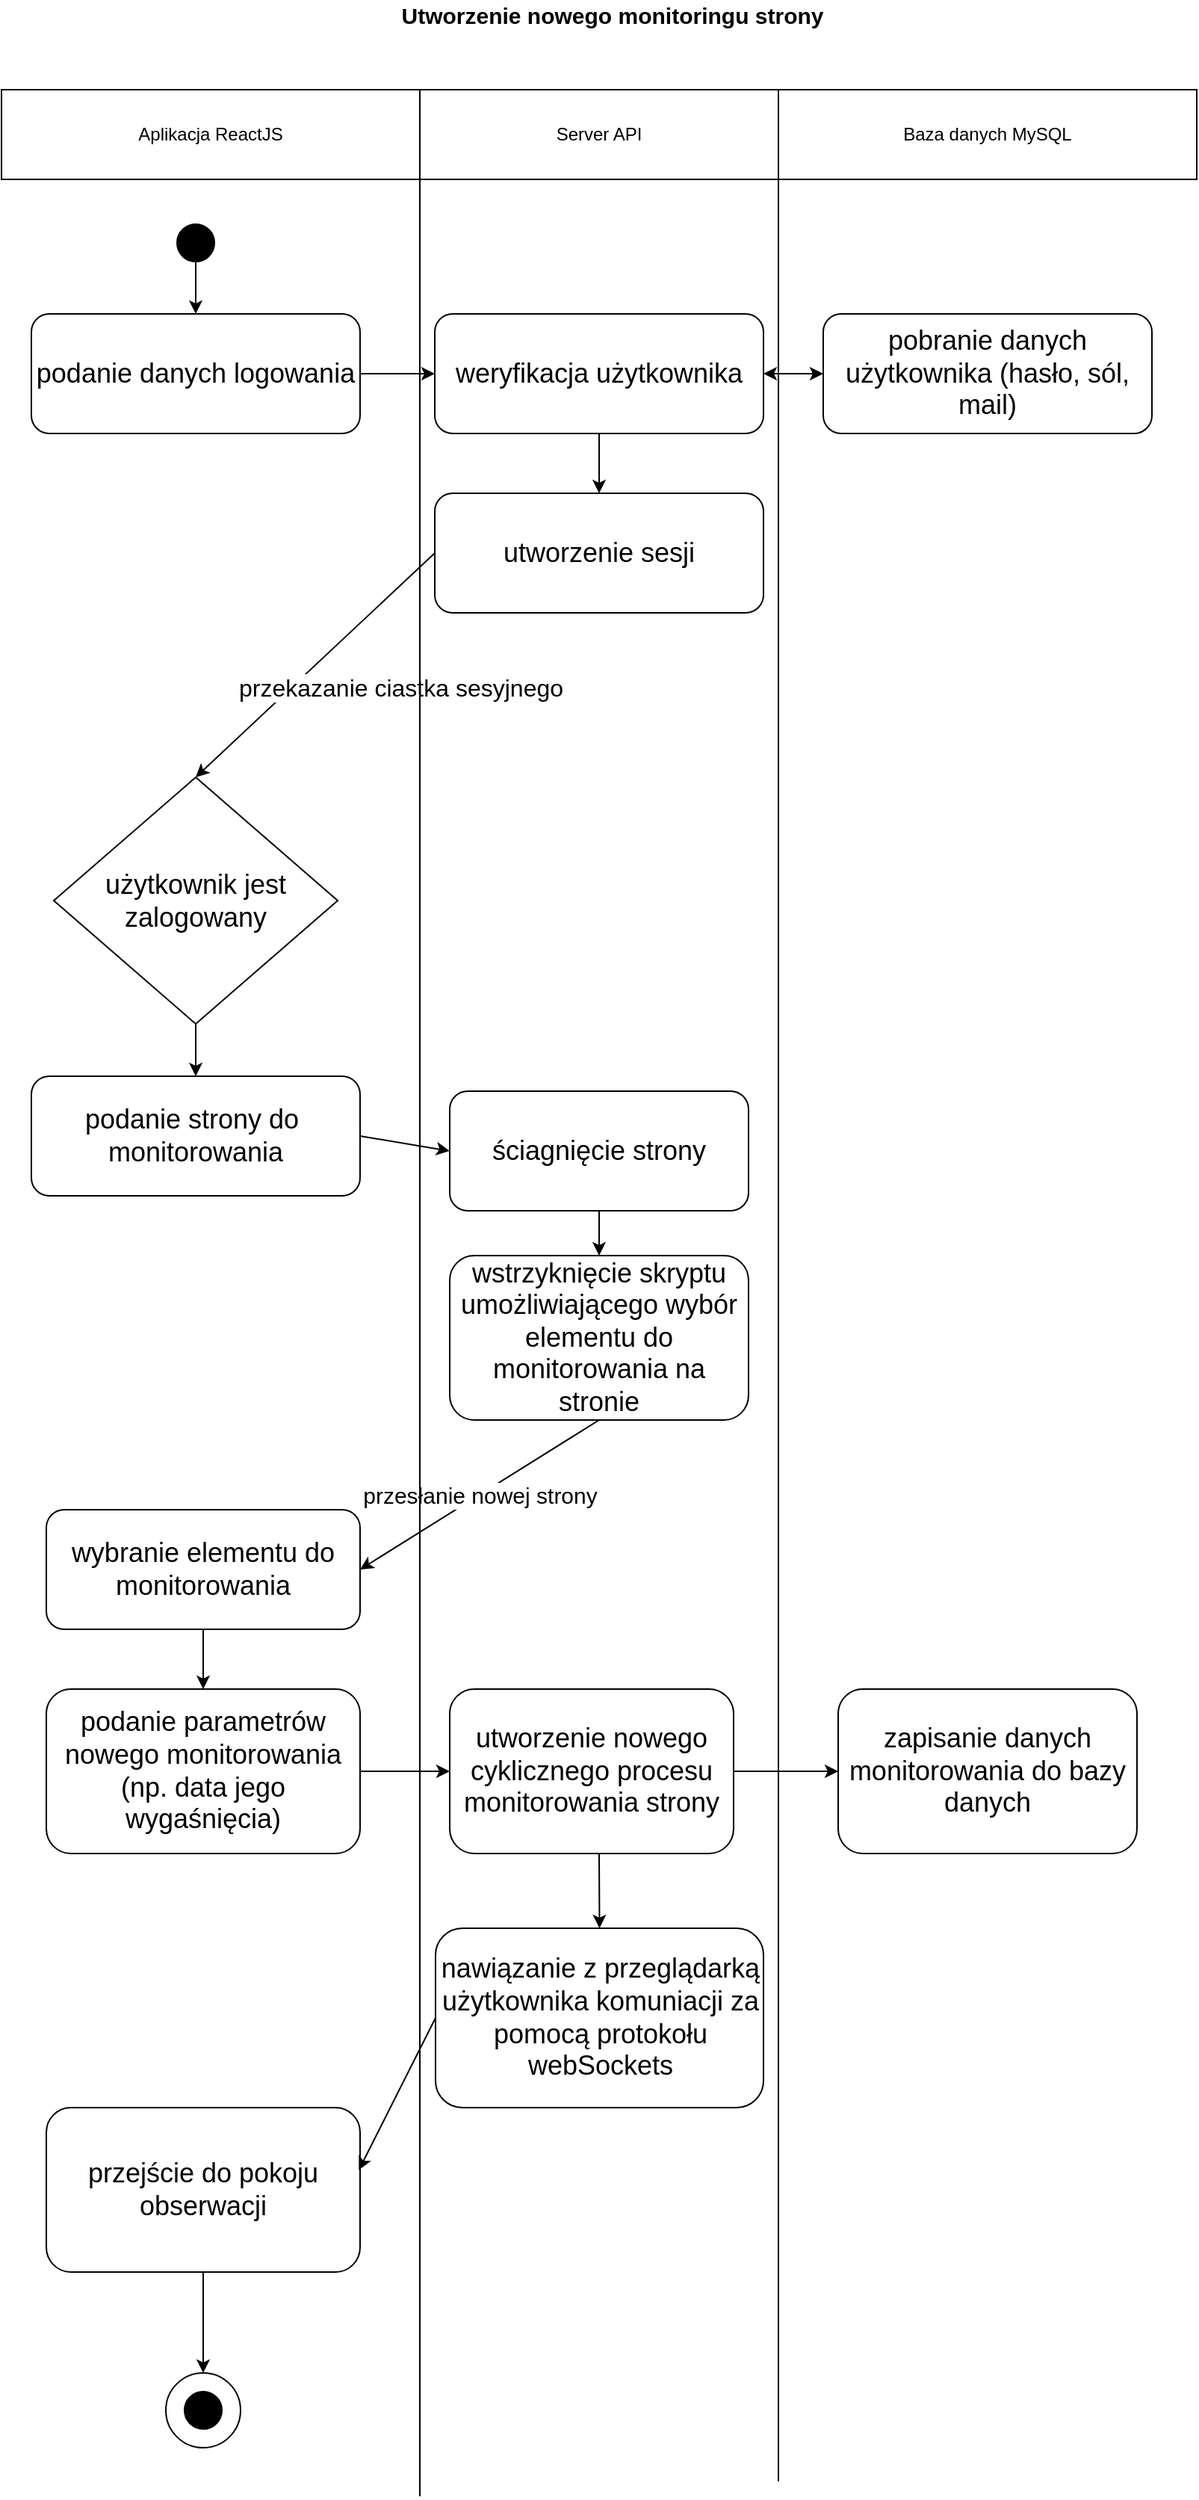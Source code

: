<mxfile version="13.9.7" type="device"><diagram id="prtHgNgQTEPvFCAcTncT" name="Page-1"><mxGraphModel dx="1447" dy="803" grid="1" gridSize="10" guides="1" tooltips="1" connect="1" arrows="1" fold="1" page="1" pageScale="1" pageWidth="827" pageHeight="1169" math="0" shadow="0"><root><mxCell id="0"/><mxCell id="1" parent="0"/><mxCell id="VB8yxAm5zlvKcu1gnmQt-4" value="Aplikacja ReactJS" style="rounded=0;whiteSpace=wrap;html=1;fillColor=none;" vertex="1" parent="1"><mxGeometry x="20" y="60" width="280" height="60" as="geometry"/></mxCell><mxCell id="VB8yxAm5zlvKcu1gnmQt-6" value="Server API" style="rounded=0;whiteSpace=wrap;html=1;fillColor=none;" vertex="1" parent="1"><mxGeometry x="300" y="60" width="240" height="60" as="geometry"/></mxCell><mxCell id="VB8yxAm5zlvKcu1gnmQt-7" value="Baza danych MySQL" style="rounded=0;whiteSpace=wrap;html=1;fillColor=none;" vertex="1" parent="1"><mxGeometry x="540" y="60" width="280" height="60" as="geometry"/></mxCell><mxCell id="VB8yxAm5zlvKcu1gnmQt-9" value="&lt;font style=&quot;font-size: 18px&quot;&gt;podanie strony do&amp;nbsp; &amp;nbsp;monitorowania&amp;nbsp;&lt;/font&gt;" style="rounded=1;whiteSpace=wrap;html=1;fillColor=none;" vertex="1" parent="1"><mxGeometry x="40" y="720" width="220" height="80" as="geometry"/></mxCell><mxCell id="VB8yxAm5zlvKcu1gnmQt-10" value="&lt;font style=&quot;font-size: 18px&quot;&gt;ściagnięcie strony&lt;/font&gt;" style="rounded=1;whiteSpace=wrap;html=1;fillColor=none;" vertex="1" parent="1"><mxGeometry x="320" y="730" width="200" height="80" as="geometry"/></mxCell><mxCell id="VB8yxAm5zlvKcu1gnmQt-11" value="&lt;font style=&quot;font-size: 18px&quot;&gt;wybranie elementu do monitorowania&lt;/font&gt;" style="rounded=1;whiteSpace=wrap;html=1;fillColor=none;" vertex="1" parent="1"><mxGeometry x="50" y="1010" width="210" height="80" as="geometry"/></mxCell><mxCell id="VB8yxAm5zlvKcu1gnmQt-12" value="&lt;font style=&quot;font-size: 18px&quot;&gt;wstrzyknięcie skryptu umożliwiającego wybór elementu do monitorowania na stronie&lt;/font&gt;" style="rounded=1;whiteSpace=wrap;html=1;fillColor=none;" vertex="1" parent="1"><mxGeometry x="320" y="840" width="200" height="110" as="geometry"/></mxCell><mxCell id="VB8yxAm5zlvKcu1gnmQt-17" value="&lt;font style=&quot;font-size: 15px&quot;&gt;przesłanie nowej strony&lt;/font&gt;" style="endArrow=classic;html=1;entryX=1;entryY=0.5;entryDx=0;entryDy=0;exitX=0.5;exitY=1;exitDx=0;exitDy=0;" edge="1" parent="1" source="VB8yxAm5zlvKcu1gnmQt-12" target="VB8yxAm5zlvKcu1gnmQt-11"><mxGeometry width="50" height="50" relative="1" as="geometry"><mxPoint x="310" y="1020" as="sourcePoint"/><mxPoint x="515" y="1225" as="targetPoint"/></mxGeometry></mxCell><mxCell id="VB8yxAm5zlvKcu1gnmQt-18" value="&lt;b&gt;&lt;font style=&quot;font-size: 15px&quot;&gt;Utworzenie nowego monitoringu strony&lt;/font&gt;&lt;/b&gt;" style="text;html=1;strokeColor=none;fillColor=none;align=center;verticalAlign=middle;whiteSpace=wrap;rounded=0;" vertex="1" parent="1"><mxGeometry x="266" width="326" height="20" as="geometry"/></mxCell><mxCell id="VB8yxAm5zlvKcu1gnmQt-27" value="" style="ellipse;whiteSpace=wrap;html=1;fillColor=#000000;" vertex="1" parent="1"><mxGeometry x="137.5" y="150" width="25" height="25" as="geometry"/></mxCell><mxCell id="VB8yxAm5zlvKcu1gnmQt-29" value="" style="endArrow=classic;html=1;entryX=0.5;entryY=0;entryDx=0;entryDy=0;exitX=0.5;exitY=1;exitDx=0;exitDy=0;" edge="1" parent="1" source="VB8yxAm5zlvKcu1gnmQt-27" target="VB8yxAm5zlvKcu1gnmQt-40"><mxGeometry width="50" height="50" relative="1" as="geometry"><mxPoint x="188" y="368" as="sourcePoint"/><mxPoint x="-230" y="480" as="targetPoint"/></mxGeometry></mxCell><mxCell id="VB8yxAm5zlvKcu1gnmQt-30" value="" style="endArrow=classic;html=1;exitX=1;exitY=0.5;exitDx=0;exitDy=0;entryX=0;entryY=0.5;entryDx=0;entryDy=0;" edge="1" parent="1" source="VB8yxAm5zlvKcu1gnmQt-9" target="VB8yxAm5zlvKcu1gnmQt-10"><mxGeometry width="50" height="50" relative="1" as="geometry"><mxPoint x="340" y="729.71" as="sourcePoint"/><mxPoint x="316" y="769.71" as="targetPoint"/></mxGeometry></mxCell><mxCell id="VB8yxAm5zlvKcu1gnmQt-32" value="" style="endArrow=classic;html=1;exitX=0.5;exitY=1;exitDx=0;exitDy=0;entryX=0.5;entryY=0;entryDx=0;entryDy=0;" edge="1" parent="1" source="VB8yxAm5zlvKcu1gnmQt-11" target="VB8yxAm5zlvKcu1gnmQt-34"><mxGeometry width="50" height="50" relative="1" as="geometry"><mxPoint x="95" y="1385" as="sourcePoint"/><mxPoint x="93" y="1415" as="targetPoint"/></mxGeometry></mxCell><mxCell id="VB8yxAm5zlvKcu1gnmQt-34" value="&lt;font style=&quot;font-size: 18px&quot;&gt;podanie parametrów nowego monitorowania (np. data jego wygaśnięcia)&lt;/font&gt;" style="rounded=1;whiteSpace=wrap;html=1;fillColor=none;" vertex="1" parent="1"><mxGeometry x="50" y="1130" width="210" height="110" as="geometry"/></mxCell><mxCell id="VB8yxAm5zlvKcu1gnmQt-35" value="" style="endArrow=classic;html=1;exitX=1;exitY=0.5;exitDx=0;exitDy=0;entryX=0;entryY=0.5;entryDx=0;entryDy=0;" edge="1" parent="1" source="VB8yxAm5zlvKcu1gnmQt-34" target="VB8yxAm5zlvKcu1gnmQt-36"><mxGeometry width="50" height="50" relative="1" as="geometry"><mxPoint x="215" y="1454.29" as="sourcePoint"/><mxPoint x="355" y="1454.29" as="targetPoint"/></mxGeometry></mxCell><mxCell id="VB8yxAm5zlvKcu1gnmQt-36" value="&lt;font style=&quot;font-size: 18px&quot;&gt;utworzenie nowego cyklicznego procesu monitorowania strony&lt;/font&gt;" style="rounded=1;whiteSpace=wrap;html=1;fillColor=none;" vertex="1" parent="1"><mxGeometry x="320" y="1130" width="190" height="110" as="geometry"/></mxCell><mxCell id="VB8yxAm5zlvKcu1gnmQt-38" value="&lt;font style=&quot;font-size: 18px&quot;&gt;zapisanie danych monitorowania do bazy danych&lt;/font&gt;" style="rounded=1;whiteSpace=wrap;html=1;fillColor=none;" vertex="1" parent="1"><mxGeometry x="580" y="1130" width="200" height="110" as="geometry"/></mxCell><mxCell id="VB8yxAm5zlvKcu1gnmQt-40" value="&lt;font style=&quot;font-size: 18px&quot;&gt;podanie danych logowania&lt;/font&gt;" style="rounded=1;whiteSpace=wrap;html=1;fillColor=none;" vertex="1" parent="1"><mxGeometry x="40" y="210" width="220" height="80" as="geometry"/></mxCell><mxCell id="VB8yxAm5zlvKcu1gnmQt-41" value="" style="endArrow=classic;html=1;exitX=1;exitY=0.5;exitDx=0;exitDy=0;entryX=0;entryY=0.5;entryDx=0;entryDy=0;" edge="1" parent="1" source="VB8yxAm5zlvKcu1gnmQt-40" target="VB8yxAm5zlvKcu1gnmQt-43"><mxGeometry width="50" height="50" relative="1" as="geometry"><mxPoint x="290" y="250" as="sourcePoint"/><mxPoint x="340" y="230" as="targetPoint"/></mxGeometry></mxCell><mxCell id="VB8yxAm5zlvKcu1gnmQt-43" value="&lt;font style=&quot;font-size: 18px&quot;&gt;weryfikacja użytkownika&lt;/font&gt;" style="rounded=1;whiteSpace=wrap;html=1;fillColor=none;" vertex="1" parent="1"><mxGeometry x="310" y="210" width="220" height="80" as="geometry"/></mxCell><mxCell id="VB8yxAm5zlvKcu1gnmQt-45" value="&lt;font style=&quot;font-size: 18px&quot;&gt;pobranie danych użytkownika (hasło, sól, mail)&lt;/font&gt;" style="rounded=1;whiteSpace=wrap;html=1;fillColor=none;" vertex="1" parent="1"><mxGeometry x="570" y="210" width="220" height="80" as="geometry"/></mxCell><mxCell id="VB8yxAm5zlvKcu1gnmQt-48" value="" style="endArrow=classic;html=1;exitX=0;exitY=0.5;exitDx=0;exitDy=0;entryX=0.5;entryY=0;entryDx=0;entryDy=0;" edge="1" parent="1" source="VB8yxAm5zlvKcu1gnmQt-50" target="VB8yxAm5zlvKcu1gnmQt-49"><mxGeometry width="50" height="50" relative="1" as="geometry"><mxPoint x="260" y="330" as="sourcePoint"/><mxPoint x="200" y="310" as="targetPoint"/></mxGeometry></mxCell><mxCell id="VB8yxAm5zlvKcu1gnmQt-52" value="&lt;font style=&quot;font-size: 16px;&quot;&gt;przekazanie ciastka sesyjnego&lt;/font&gt;" style="edgeLabel;html=1;align=center;verticalAlign=middle;resizable=0;points=[];rotation=0;fontSize=16;" vertex="1" connectable="0" parent="VB8yxAm5zlvKcu1gnmQt-48"><mxGeometry x="0.28" y="2" relative="1" as="geometry"><mxPoint x="77.47" y="-7.82" as="offset"/></mxGeometry></mxCell><mxCell id="VB8yxAm5zlvKcu1gnmQt-49" value="&lt;font style=&quot;font-size: 18px&quot;&gt;użytkownik jest zalogowany&lt;/font&gt;" style="rhombus;whiteSpace=wrap;html=1;fillColor=none;" vertex="1" parent="1"><mxGeometry x="55" y="520" width="190" height="165" as="geometry"/></mxCell><mxCell id="VB8yxAm5zlvKcu1gnmQt-50" value="&lt;font style=&quot;font-size: 18px&quot;&gt;utworzenie sesji&lt;/font&gt;" style="rounded=1;whiteSpace=wrap;html=1;fillColor=none;" vertex="1" parent="1"><mxGeometry x="310" y="330" width="220" height="80" as="geometry"/></mxCell><mxCell id="VB8yxAm5zlvKcu1gnmQt-51" value="" style="endArrow=classic;html=1;exitX=0.5;exitY=1;exitDx=0;exitDy=0;" edge="1" parent="1" source="VB8yxAm5zlvKcu1gnmQt-43" target="VB8yxAm5zlvKcu1gnmQt-50"><mxGeometry width="50" height="50" relative="1" as="geometry"><mxPoint x="-10" y="340" as="sourcePoint"/><mxPoint x="40" y="290" as="targetPoint"/></mxGeometry></mxCell><mxCell id="VB8yxAm5zlvKcu1gnmQt-53" value="" style="endArrow=classic;html=1;exitX=0.5;exitY=1;exitDx=0;exitDy=0;entryX=0.5;entryY=0;entryDx=0;entryDy=0;" edge="1" parent="1" source="VB8yxAm5zlvKcu1gnmQt-49" target="VB8yxAm5zlvKcu1gnmQt-9"><mxGeometry width="50" height="50" relative="1" as="geometry"><mxPoint x="-20" y="669.71" as="sourcePoint"/><mxPoint x="160" y="649.71" as="targetPoint"/></mxGeometry></mxCell><mxCell id="VB8yxAm5zlvKcu1gnmQt-54" value="" style="endArrow=classic;html=1;exitX=1;exitY=0.5;exitDx=0;exitDy=0;entryX=0;entryY=0.5;entryDx=0;entryDy=0;" edge="1" parent="1" source="VB8yxAm5zlvKcu1gnmQt-36" target="VB8yxAm5zlvKcu1gnmQt-38"><mxGeometry width="50" height="50" relative="1" as="geometry"><mxPoint x="575" y="1245.29" as="sourcePoint"/><mxPoint x="625" y="1195.29" as="targetPoint"/></mxGeometry></mxCell><mxCell id="VB8yxAm5zlvKcu1gnmQt-57" value="&lt;font style=&quot;font-size: 18px&quot;&gt;nawiązanie z przeglądarką użytkownika komuniacji za pomocą protokołu webSockets&lt;/font&gt;" style="rounded=1;whiteSpace=wrap;html=1;fillColor=none;" vertex="1" parent="1"><mxGeometry x="310.5" y="1290" width="219.5" height="120" as="geometry"/></mxCell><mxCell id="VB8yxAm5zlvKcu1gnmQt-58" value="&lt;font style=&quot;font-size: 18px&quot;&gt;przejście do pokoju obserwacji&lt;/font&gt;" style="rounded=1;whiteSpace=wrap;html=1;fillColor=none;" vertex="1" parent="1"><mxGeometry x="50" y="1410" width="210" height="110" as="geometry"/></mxCell><mxCell id="VB8yxAm5zlvKcu1gnmQt-59" value="" style="endArrow=classic;html=1;exitX=0;exitY=0.5;exitDx=0;exitDy=0;entryX=0.996;entryY=0.38;entryDx=0;entryDy=0;entryPerimeter=0;" edge="1" parent="1" source="VB8yxAm5zlvKcu1gnmQt-57" target="VB8yxAm5zlvKcu1gnmQt-58"><mxGeometry width="50" height="50" relative="1" as="geometry"><mxPoint x="285" y="1585" as="sourcePoint"/><mxPoint x="335" y="1535" as="targetPoint"/></mxGeometry></mxCell><mxCell id="VB8yxAm5zlvKcu1gnmQt-66" value="" style="endArrow=classic;html=1;fontSize=16;exitX=0.5;exitY=1;exitDx=0;exitDy=0;entryX=0.5;entryY=0;entryDx=0;entryDy=0;" edge="1" parent="1" source="VB8yxAm5zlvKcu1gnmQt-10" target="VB8yxAm5zlvKcu1gnmQt-12"><mxGeometry width="50" height="50" relative="1" as="geometry"><mxPoint x="180" y="940" as="sourcePoint"/><mxPoint x="230" y="890" as="targetPoint"/></mxGeometry></mxCell><mxCell id="VB8yxAm5zlvKcu1gnmQt-68" value="" style="endArrow=classic;html=1;fontSize=16;entryX=0.5;entryY=0;entryDx=0;entryDy=0;" edge="1" parent="1" target="VB8yxAm5zlvKcu1gnmQt-57"><mxGeometry width="50" height="50" relative="1" as="geometry"><mxPoint x="420" y="1240" as="sourcePoint"/><mxPoint x="180" y="1290" as="targetPoint"/></mxGeometry></mxCell><mxCell id="VB8yxAm5zlvKcu1gnmQt-69" value="" style="endArrow=none;html=1;fontSize=15;entryX=0;entryY=1;entryDx=0;entryDy=0;" edge="1" parent="1" target="VB8yxAm5zlvKcu1gnmQt-7"><mxGeometry width="50" height="50" relative="1" as="geometry"><mxPoint x="540" y="1660" as="sourcePoint"/><mxPoint x="550" y="410" as="targetPoint"/></mxGeometry></mxCell><mxCell id="VB8yxAm5zlvKcu1gnmQt-70" value="" style="endArrow=none;html=1;fontSize=15;entryX=0;entryY=1;entryDx=0;entryDy=0;" edge="1" parent="1" target="VB8yxAm5zlvKcu1gnmQt-6"><mxGeometry width="50" height="50" relative="1" as="geometry"><mxPoint x="300" y="1670" as="sourcePoint"/><mxPoint x="550" y="130" as="targetPoint"/></mxGeometry></mxCell><mxCell id="VB8yxAm5zlvKcu1gnmQt-71" value="" style="endArrow=classic;html=1;fontSize=15;exitX=0.5;exitY=1;exitDx=0;exitDy=0;entryX=0.5;entryY=0;entryDx=0;entryDy=0;" edge="1" parent="1" source="VB8yxAm5zlvKcu1gnmQt-58" target="VB8yxAm5zlvKcu1gnmQt-73"><mxGeometry width="50" height="50" relative="1" as="geometry"><mxPoint x="160" y="1590" as="sourcePoint"/><mxPoint x="155" y="1580" as="targetPoint"/></mxGeometry></mxCell><mxCell id="VB8yxAm5zlvKcu1gnmQt-72" value="" style="ellipse;whiteSpace=wrap;html=1;fillColor=#000000;" vertex="1" parent="1"><mxGeometry x="142.5" y="1600" width="25" height="25" as="geometry"/></mxCell><mxCell id="VB8yxAm5zlvKcu1gnmQt-73" value="" style="ellipse;whiteSpace=wrap;html=1;aspect=fixed;fillColor=none;fontSize=15;" vertex="1" parent="1"><mxGeometry x="130" y="1587.5" width="50" height="50" as="geometry"/></mxCell><mxCell id="VB8yxAm5zlvKcu1gnmQt-74" value="" style="endArrow=classic;startArrow=classic;html=1;fontSize=15;entryX=0;entryY=0.5;entryDx=0;entryDy=0;exitX=1;exitY=0.5;exitDx=0;exitDy=0;" edge="1" parent="1" source="VB8yxAm5zlvKcu1gnmQt-43" target="VB8yxAm5zlvKcu1gnmQt-45"><mxGeometry width="50" height="50" relative="1" as="geometry"><mxPoint x="580" y="395" as="sourcePoint"/><mxPoint x="630" y="345" as="targetPoint"/></mxGeometry></mxCell></root></mxGraphModel></diagram></mxfile>